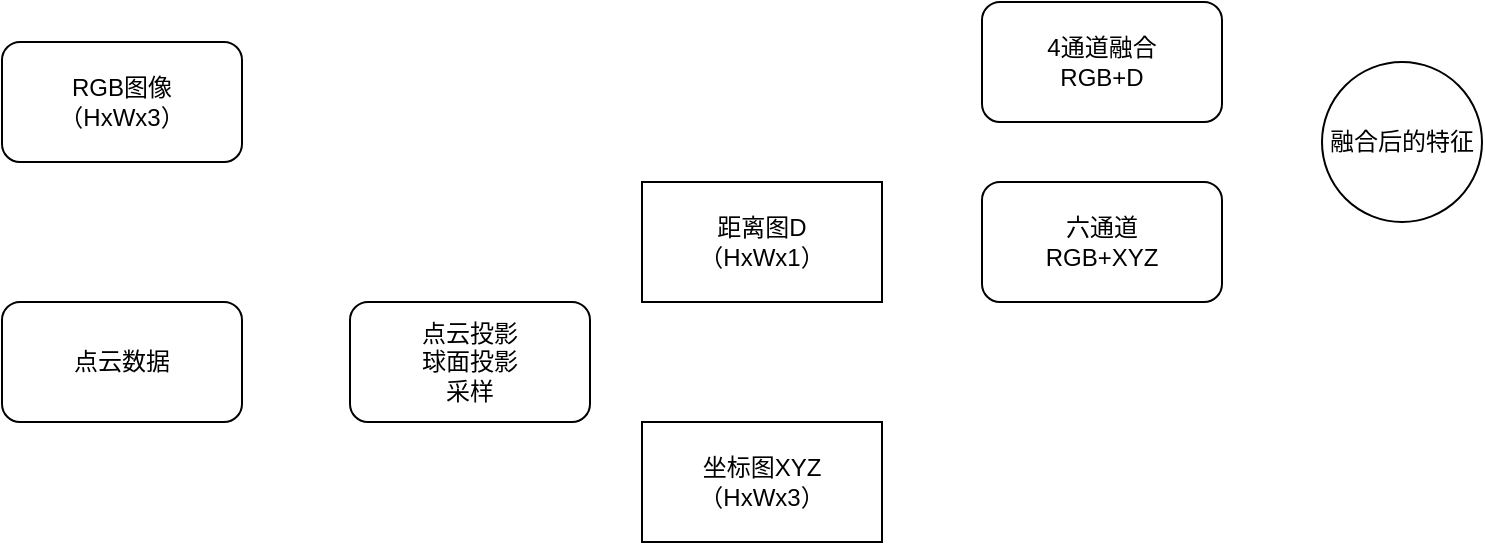 <mxfile version="26.2.12">
  <diagram name="第 1 页" id="jbHn1_5BUdRWCfptBh27">
    <mxGraphModel dx="1218" dy="813" grid="0" gridSize="10" guides="1" tooltips="1" connect="1" arrows="1" fold="1" page="1" pageScale="1" pageWidth="827" pageHeight="1169" math="0" shadow="0">
      <root>
        <mxCell id="0" />
        <mxCell id="1" parent="0" />
        <mxCell id="NRJpqdC6eGJBBTWSk-TN-1" value="RGB图像&lt;div&gt;（HxWx3）&lt;/div&gt;" style="rounded=1;whiteSpace=wrap;html=1;" vertex="1" parent="1">
          <mxGeometry x="120" y="180" width="120" height="60" as="geometry" />
        </mxCell>
        <mxCell id="NRJpqdC6eGJBBTWSk-TN-2" value="点云数据" style="rounded=1;whiteSpace=wrap;html=1;" vertex="1" parent="1">
          <mxGeometry x="120" y="310" width="120" height="60" as="geometry" />
        </mxCell>
        <mxCell id="NRJpqdC6eGJBBTWSk-TN-3" value="点云投影&lt;div&gt;球面投影&lt;/div&gt;&lt;div&gt;采样&lt;/div&gt;" style="rounded=1;whiteSpace=wrap;html=1;" vertex="1" parent="1">
          <mxGeometry x="294" y="310" width="120" height="60" as="geometry" />
        </mxCell>
        <mxCell id="NRJpqdC6eGJBBTWSk-TN-4" value="距离图D&lt;div&gt;（HxWx1）&lt;/div&gt;" style="rounded=0;whiteSpace=wrap;html=1;" vertex="1" parent="1">
          <mxGeometry x="440" y="250" width="120" height="60" as="geometry" />
        </mxCell>
        <mxCell id="NRJpqdC6eGJBBTWSk-TN-5" value="坐标图XYZ&lt;div&gt;（HxWx3）&lt;/div&gt;" style="rounded=0;whiteSpace=wrap;html=1;" vertex="1" parent="1">
          <mxGeometry x="440" y="370" width="120" height="60" as="geometry" />
        </mxCell>
        <mxCell id="NRJpqdC6eGJBBTWSk-TN-6" value="六通道&lt;div&gt;RGB+XYZ&lt;/div&gt;" style="rounded=1;whiteSpace=wrap;html=1;" vertex="1" parent="1">
          <mxGeometry x="610" y="250" width="120" height="60" as="geometry" />
        </mxCell>
        <mxCell id="NRJpqdC6eGJBBTWSk-TN-7" value="4通道融合&lt;div&gt;RGB+D&lt;/div&gt;" style="rounded=1;whiteSpace=wrap;html=1;" vertex="1" parent="1">
          <mxGeometry x="610" y="160" width="120" height="60" as="geometry" />
        </mxCell>
        <mxCell id="NRJpqdC6eGJBBTWSk-TN-8" value="融合后的特征" style="ellipse;whiteSpace=wrap;html=1;aspect=fixed;" vertex="1" parent="1">
          <mxGeometry x="780" y="190" width="80" height="80" as="geometry" />
        </mxCell>
      </root>
    </mxGraphModel>
  </diagram>
</mxfile>
